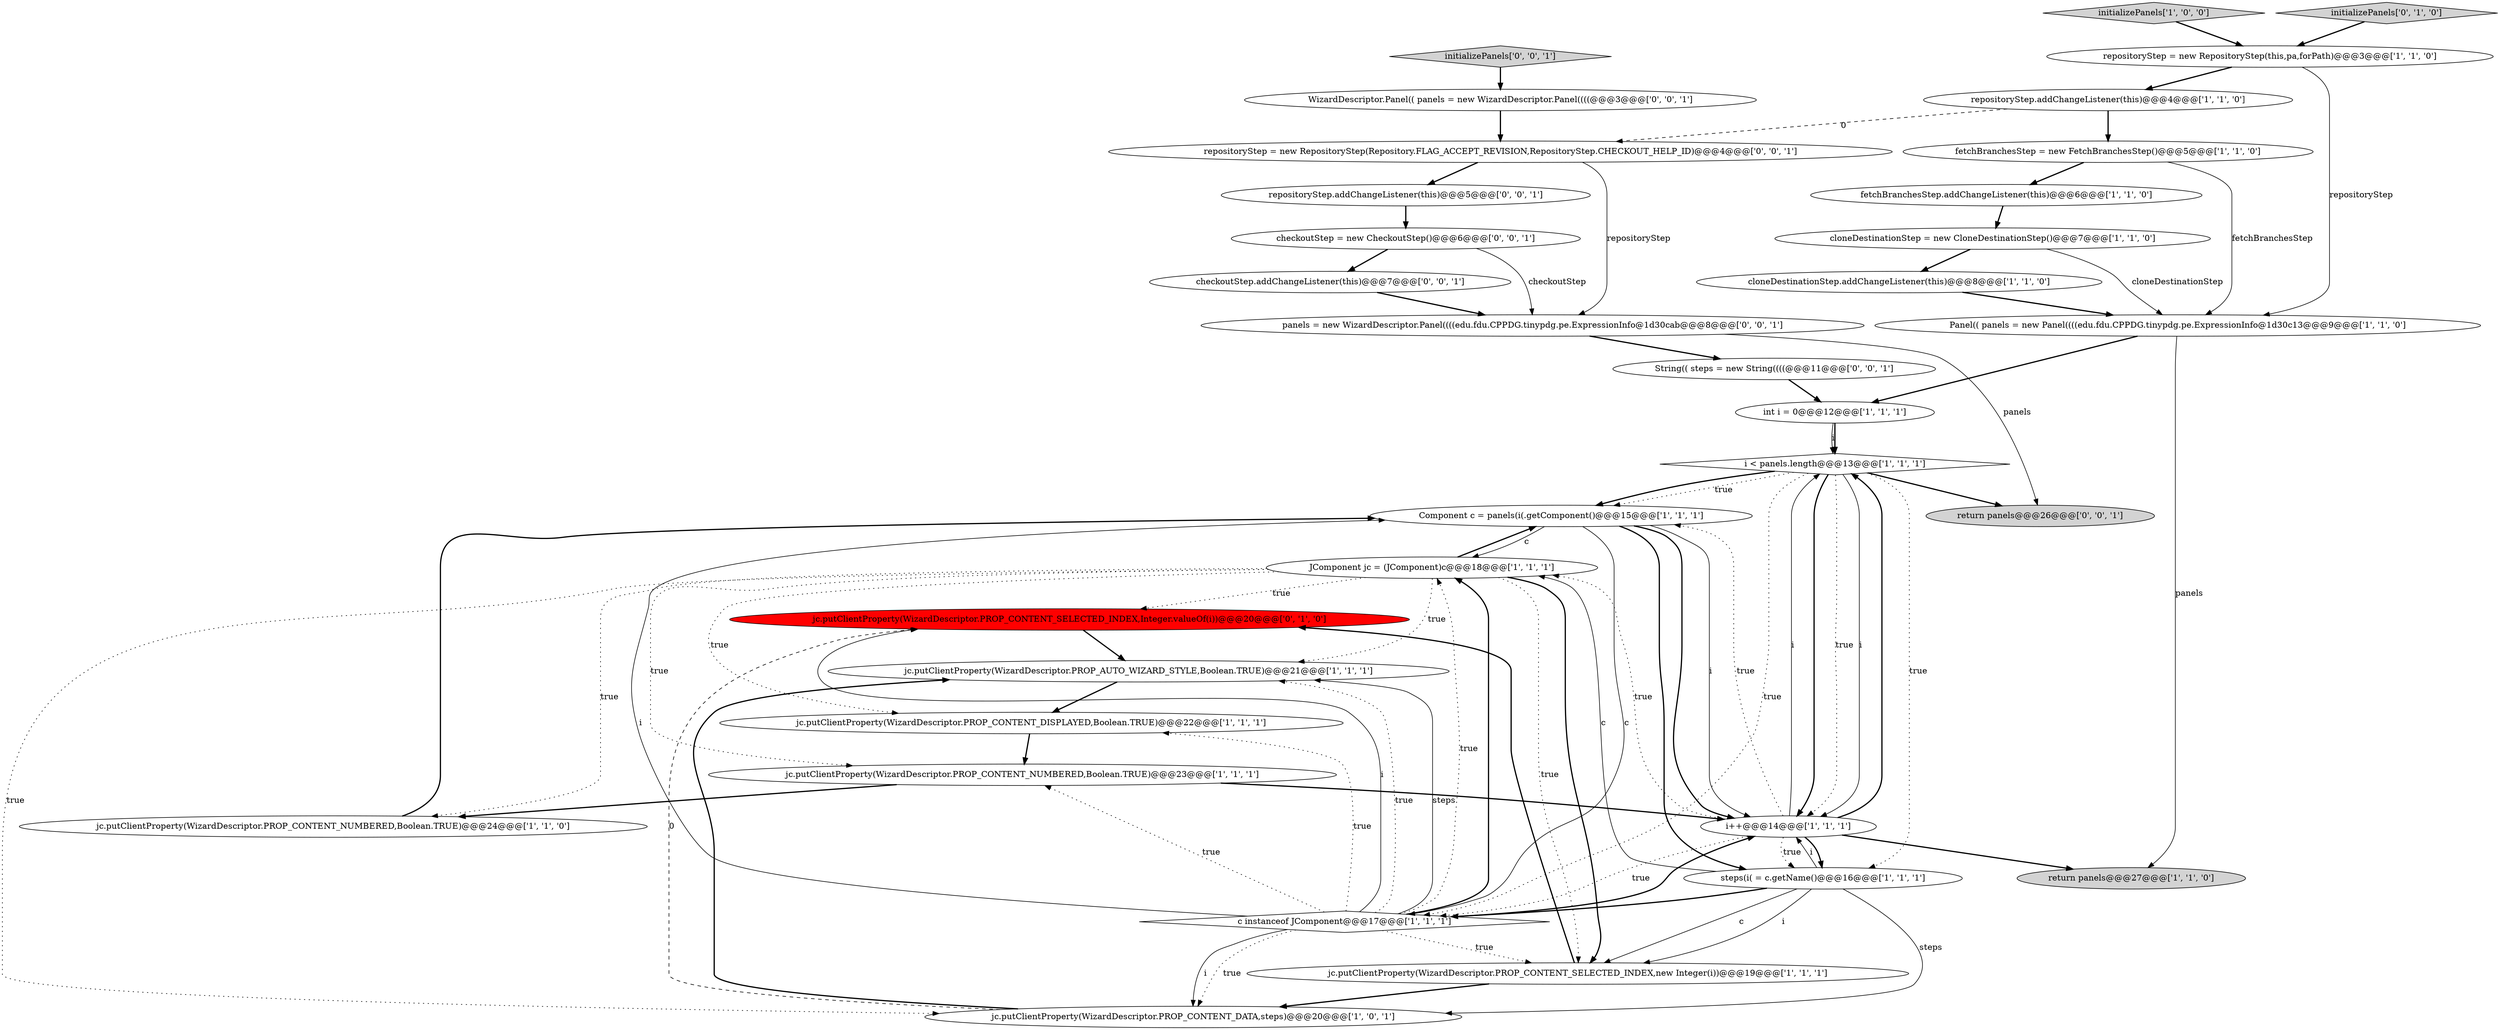 digraph {
0 [style = filled, label = "i < panels.length@@@13@@@['1', '1', '1']", fillcolor = white, shape = diamond image = "AAA0AAABBB1BBB"];
20 [style = filled, label = "repositoryStep.addChangeListener(this)@@@4@@@['1', '1', '0']", fillcolor = white, shape = ellipse image = "AAA0AAABBB1BBB"];
24 [style = filled, label = "initializePanels['0', '0', '1']", fillcolor = lightgray, shape = diamond image = "AAA0AAABBB3BBB"];
3 [style = filled, label = "fetchBranchesStep.addChangeListener(this)@@@6@@@['1', '1', '0']", fillcolor = white, shape = ellipse image = "AAA0AAABBB1BBB"];
25 [style = filled, label = "return panels@@@26@@@['0', '0', '1']", fillcolor = lightgray, shape = ellipse image = "AAA0AAABBB3BBB"];
11 [style = filled, label = "Component c = panels(i(.getComponent()@@@15@@@['1', '1', '1']", fillcolor = white, shape = ellipse image = "AAA0AAABBB1BBB"];
16 [style = filled, label = "jc.putClientProperty(WizardDescriptor.PROP_CONTENT_SELECTED_INDEX,new Integer(i))@@@19@@@['1', '1', '1']", fillcolor = white, shape = ellipse image = "AAA0AAABBB1BBB"];
8 [style = filled, label = "JComponent jc = (JComponent)c@@@18@@@['1', '1', '1']", fillcolor = white, shape = ellipse image = "AAA0AAABBB1BBB"];
4 [style = filled, label = "cloneDestinationStep = new CloneDestinationStep()@@@7@@@['1', '1', '0']", fillcolor = white, shape = ellipse image = "AAA0AAABBB1BBB"];
29 [style = filled, label = "repositoryStep = new RepositoryStep(Repository.FLAG_ACCEPT_REVISION,RepositoryStep.CHECKOUT_HELP_ID)@@@4@@@['0', '0', '1']", fillcolor = white, shape = ellipse image = "AAA0AAABBB3BBB"];
32 [style = filled, label = "repositoryStep.addChangeListener(this)@@@5@@@['0', '0', '1']", fillcolor = white, shape = ellipse image = "AAA0AAABBB3BBB"];
19 [style = filled, label = "jc.putClientProperty(WizardDescriptor.PROP_AUTO_WIZARD_STYLE,Boolean.TRUE)@@@21@@@['1', '1', '1']", fillcolor = white, shape = ellipse image = "AAA0AAABBB1BBB"];
30 [style = filled, label = "String(( steps = new String((((@@@11@@@['0', '0', '1']", fillcolor = white, shape = ellipse image = "AAA0AAABBB3BBB"];
1 [style = filled, label = "steps(i( = c.getName()@@@16@@@['1', '1', '1']", fillcolor = white, shape = ellipse image = "AAA0AAABBB1BBB"];
6 [style = filled, label = "repositoryStep = new RepositoryStep(this,pa,forPath)@@@3@@@['1', '1', '0']", fillcolor = white, shape = ellipse image = "AAA0AAABBB1BBB"];
18 [style = filled, label = "cloneDestinationStep.addChangeListener(this)@@@8@@@['1', '1', '0']", fillcolor = white, shape = ellipse image = "AAA0AAABBB1BBB"];
31 [style = filled, label = "panels = new WizardDescriptor.Panel((((edu.fdu.CPPDG.tinypdg.pe.ExpressionInfo@1d30cab@@@8@@@['0', '0', '1']", fillcolor = white, shape = ellipse image = "AAA0AAABBB3BBB"];
14 [style = filled, label = "i++@@@14@@@['1', '1', '1']", fillcolor = white, shape = ellipse image = "AAA0AAABBB1BBB"];
27 [style = filled, label = "checkoutStep.addChangeListener(this)@@@7@@@['0', '0', '1']", fillcolor = white, shape = ellipse image = "AAA0AAABBB3BBB"];
2 [style = filled, label = "jc.putClientProperty(WizardDescriptor.PROP_CONTENT_DISPLAYED,Boolean.TRUE)@@@22@@@['1', '1', '1']", fillcolor = white, shape = ellipse image = "AAA0AAABBB1BBB"];
10 [style = filled, label = "int i = 0@@@12@@@['1', '1', '1']", fillcolor = white, shape = ellipse image = "AAA0AAABBB1BBB"];
12 [style = filled, label = "initializePanels['1', '0', '0']", fillcolor = lightgray, shape = diamond image = "AAA0AAABBB1BBB"];
17 [style = filled, label = "jc.putClientProperty(WizardDescriptor.PROP_CONTENT_NUMBERED,Boolean.TRUE)@@@24@@@['1', '1', '0']", fillcolor = white, shape = ellipse image = "AAA0AAABBB1BBB"];
5 [style = filled, label = "jc.putClientProperty(WizardDescriptor.PROP_CONTENT_NUMBERED,Boolean.TRUE)@@@23@@@['1', '1', '1']", fillcolor = white, shape = ellipse image = "AAA0AAABBB1BBB"];
22 [style = filled, label = "initializePanels['0', '1', '0']", fillcolor = lightgray, shape = diamond image = "AAA0AAABBB2BBB"];
28 [style = filled, label = "WizardDescriptor.Panel(( panels = new WizardDescriptor.Panel((((@@@3@@@['0', '0', '1']", fillcolor = white, shape = ellipse image = "AAA0AAABBB3BBB"];
13 [style = filled, label = "fetchBranchesStep = new FetchBranchesStep()@@@5@@@['1', '1', '0']", fillcolor = white, shape = ellipse image = "AAA0AAABBB1BBB"];
15 [style = filled, label = "c instanceof JComponent@@@17@@@['1', '1', '1']", fillcolor = white, shape = diamond image = "AAA0AAABBB1BBB"];
21 [style = filled, label = "jc.putClientProperty(WizardDescriptor.PROP_CONTENT_DATA,steps)@@@20@@@['1', '0', '1']", fillcolor = white, shape = ellipse image = "AAA0AAABBB1BBB"];
23 [style = filled, label = "jc.putClientProperty(WizardDescriptor.PROP_CONTENT_SELECTED_INDEX,Integer.valueOf(i))@@@20@@@['0', '1', '0']", fillcolor = red, shape = ellipse image = "AAA1AAABBB2BBB"];
26 [style = filled, label = "checkoutStep = new CheckoutStep()@@@6@@@['0', '0', '1']", fillcolor = white, shape = ellipse image = "AAA0AAABBB3BBB"];
7 [style = filled, label = "Panel(( panels = new Panel((((edu.fdu.CPPDG.tinypdg.pe.ExpressionInfo@1d30c13@@@9@@@['1', '1', '0']", fillcolor = white, shape = ellipse image = "AAA0AAABBB1BBB"];
9 [style = filled, label = "return panels@@@27@@@['1', '1', '0']", fillcolor = lightgray, shape = ellipse image = "AAA0AAABBB1BBB"];
26->31 [style = solid, label="checkoutStep"];
8->16 [style = bold, label=""];
1->16 [style = solid, label="c"];
11->14 [style = bold, label=""];
8->16 [style = dotted, label="true"];
15->21 [style = dotted, label="true"];
3->4 [style = bold, label=""];
0->14 [style = bold, label=""];
15->8 [style = dotted, label="true"];
0->25 [style = bold, label=""];
4->7 [style = solid, label="cloneDestinationStep"];
31->30 [style = bold, label=""];
14->11 [style = dotted, label="true"];
14->9 [style = bold, label=""];
8->11 [style = bold, label=""];
0->11 [style = dotted, label="true"];
15->21 [style = solid, label="i"];
24->28 [style = bold, label=""];
21->19 [style = bold, label=""];
15->2 [style = dotted, label="true"];
8->17 [style = dotted, label="true"];
1->14 [style = solid, label="i"];
27->31 [style = bold, label=""];
8->23 [style = dotted, label="true"];
31->25 [style = solid, label="panels"];
4->18 [style = bold, label=""];
6->7 [style = solid, label="repositoryStep"];
19->2 [style = bold, label=""];
15->16 [style = dotted, label="true"];
5->17 [style = bold, label=""];
32->26 [style = bold, label=""];
20->29 [style = dashed, label="0"];
26->27 [style = bold, label=""];
29->32 [style = bold, label=""];
10->0 [style = bold, label=""];
30->10 [style = bold, label=""];
0->14 [style = dotted, label="true"];
14->1 [style = dotted, label="true"];
18->7 [style = bold, label=""];
8->19 [style = dotted, label="true"];
22->6 [style = bold, label=""];
15->11 [style = solid, label="i"];
15->19 [style = solid, label="steps"];
28->29 [style = bold, label=""];
15->5 [style = dotted, label="true"];
20->13 [style = bold, label=""];
15->14 [style = bold, label=""];
8->21 [style = dotted, label="true"];
8->2 [style = dotted, label="true"];
10->0 [style = solid, label="i"];
0->11 [style = bold, label=""];
13->7 [style = solid, label="fetchBranchesStep"];
16->23 [style = bold, label=""];
7->9 [style = solid, label="panels"];
1->8 [style = solid, label="c"];
6->20 [style = bold, label=""];
11->15 [style = solid, label="c"];
1->21 [style = solid, label="steps"];
23->19 [style = bold, label=""];
11->14 [style = solid, label="i"];
11->8 [style = solid, label="c"];
14->8 [style = dotted, label="true"];
15->8 [style = bold, label=""];
0->1 [style = dotted, label="true"];
2->5 [style = bold, label=""];
29->31 [style = solid, label="repositoryStep"];
7->10 [style = bold, label=""];
11->1 [style = bold, label=""];
0->15 [style = dotted, label="true"];
1->15 [style = bold, label=""];
5->14 [style = bold, label=""];
12->6 [style = bold, label=""];
14->1 [style = bold, label=""];
1->16 [style = solid, label="i"];
14->15 [style = dotted, label="true"];
0->14 [style = solid, label="i"];
13->3 [style = bold, label=""];
14->0 [style = bold, label=""];
8->5 [style = dotted, label="true"];
15->19 [style = dotted, label="true"];
16->21 [style = bold, label=""];
14->0 [style = solid, label="i"];
21->23 [style = dashed, label="0"];
15->23 [style = solid, label="i"];
17->11 [style = bold, label=""];
}
